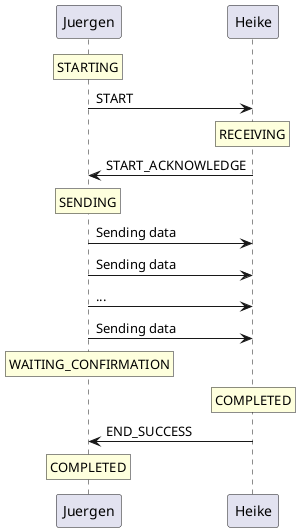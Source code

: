 @startuml
rnote over Juergen: STARTING
Juergen -> Heike : START
rnote over Heike : RECEIVING
Juergen <- Heike : START_ACKNOWLEDGE
rnote over Juergen: SENDING
Juergen -> Heike: Sending data
Juergen -> Heike: Sending data
Juergen -> Heike: ...
Juergen -> Heike: Sending data
rnote over Juergen: WAITING_CONFIRMATION
rnote over Heike: COMPLETED
Heike -> Juergen: END_SUCCESS
rnote over Juergen: COMPLETED
@enduml

